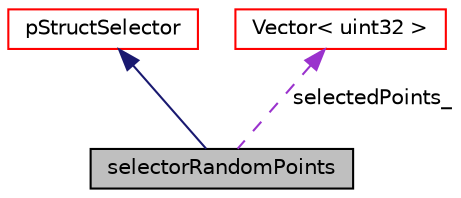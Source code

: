digraph "selectorRandomPoints"
{
 // LATEX_PDF_SIZE
  edge [fontname="Helvetica",fontsize="10",labelfontname="Helvetica",labelfontsize="10"];
  node [fontname="Helvetica",fontsize="10",shape=record];
  Node1 [label="selectorRandomPoints",height=0.2,width=0.4,color="black", fillcolor="grey75", style="filled", fontcolor="black",tooltip=" "];
  Node2 -> Node1 [dir="back",color="midnightblue",fontsize="10",style="solid",fontname="Helvetica"];
  Node2 [label="pStructSelector",height=0.2,width=0.4,color="red", fillcolor="white", style="filled",URL="$classpFlow_1_1pStructSelector.html",tooltip=" "];
  Node66 -> Node1 [dir="back",color="darkorchid3",fontsize="10",style="dashed",label=" selectedPoints_" ,fontname="Helvetica"];
  Node66 [label="Vector\< uint32 \>",height=0.2,width=0.4,color="red", fillcolor="white", style="filled",URL="$classpFlow_1_1Vector.html",tooltip=" "];
}
